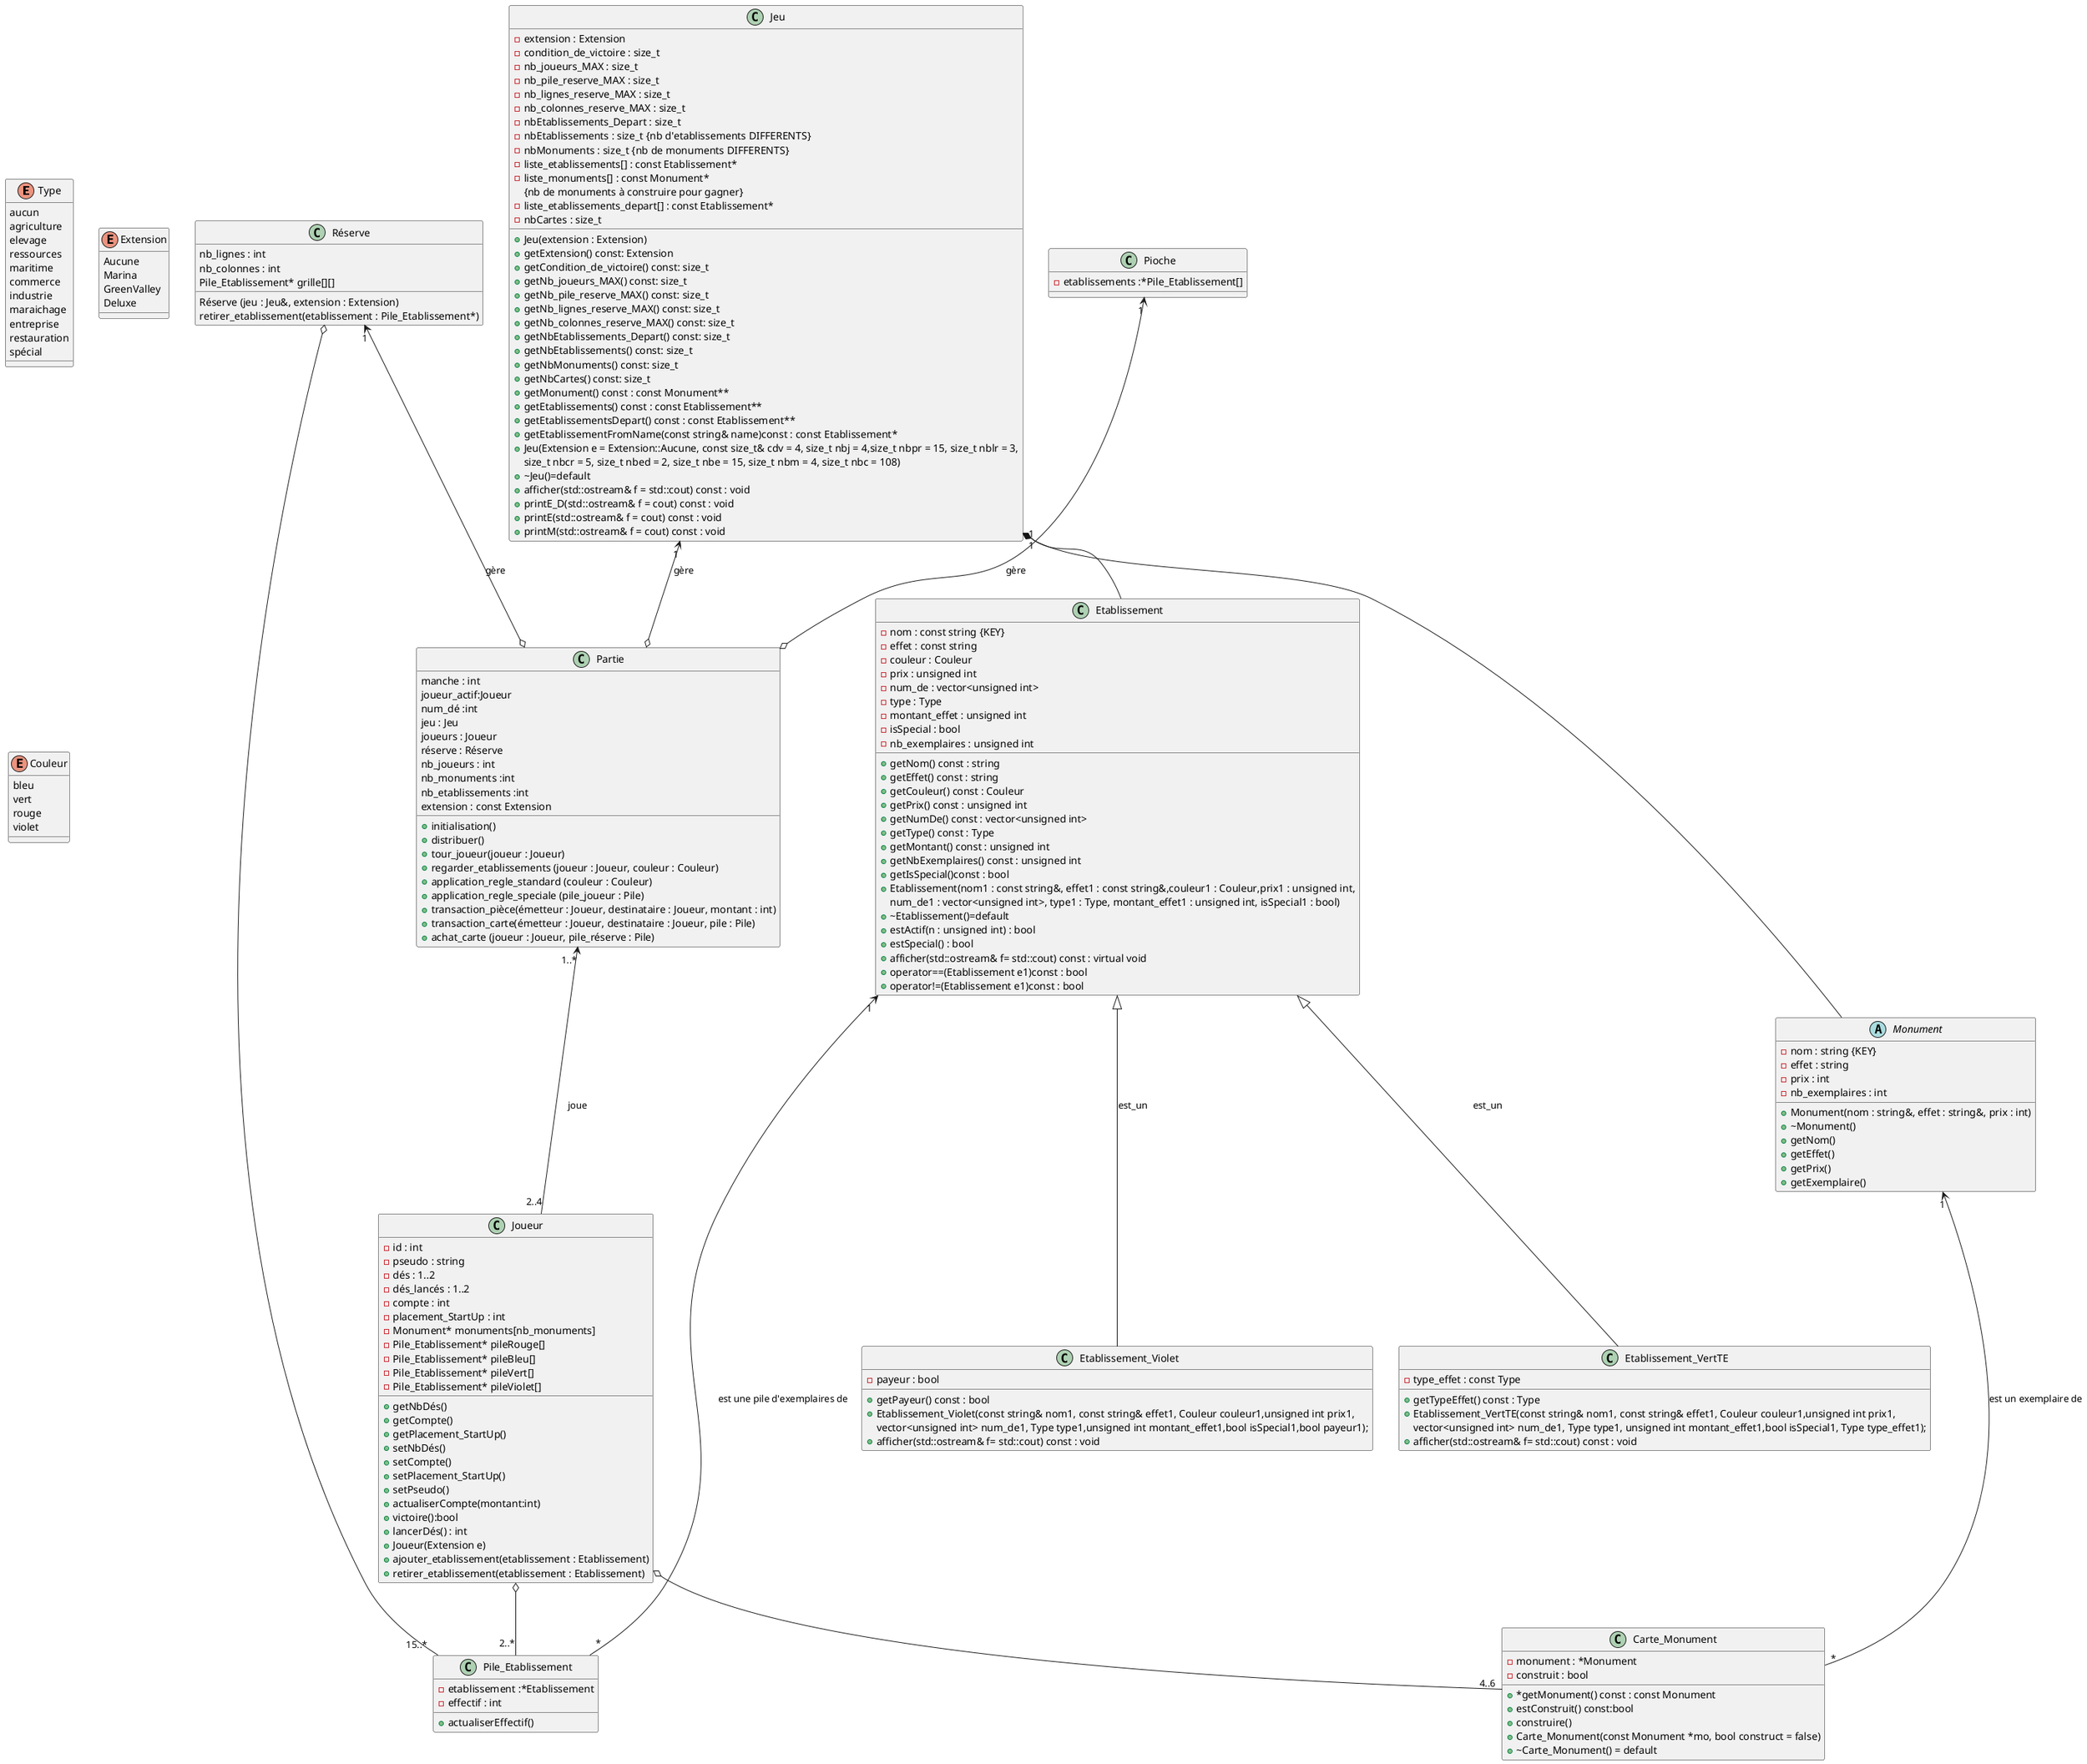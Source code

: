 @startuml
' TODO :
'  - joueur
'  - miniville
'  - monument
'  -Partie
'  - Pile_Etablissement
'  - pioche 
'  - reserve

enum Type
enum Extension
enum Couleur
class Partie
class Jeu
class Monument
class Réserve
class Joueur
class Pile_Etablissement
class Pioche
class Etablissement

enum Type{
aucun
agriculture
elevage
ressources
maritime
commerce
industrie
maraichage
entreprise
restauration
spécial
}
enum Couleur {
bleu
vert
rouge
violet
}
enum Extension {
Aucune
Marina
GreenValley
Deluxe
}

class  Partie{
 manche : int
 joueur_actif:Joueur
 num_dé :int
 jeu : Jeu
 joueurs : Joueur
 réserve : Réserve
 nb_joueurs : int
 nb_monuments :int
 nb_etablissements :int
extension : const Extension
}
Partie : +initialisation()
Partie : +distribuer()
Partie : +tour_joueur(joueur : Joueur)
Partie : +regarder_etablissements (joueur : Joueur, couleur : Couleur)
Partie : +application_regle_standard (couleur : Couleur)
Partie : +application_regle_speciale (pile_joueur : Pile)
Partie : +transaction_pièce(émetteur : Joueur, destinataire : Joueur, montant : int)
Partie : +transaction_carte(émetteur : Joueur, destinataire : Joueur, pile : Pile)
Partie : +achat_carte (joueur : Joueur, pile_réserve : Pile)

class Jeu{
-extension : Extension
-condition_de_victoire : size_t
-nb_joueurs_MAX : size_t
-nb_pile_reserve_MAX : size_t
-nb_lignes_reserve_MAX : size_t
-nb_colonnes_reserve_MAX : size_t
-nbEtablissements_Depart : size_t
-nbEtablissements : size_t {nb d'etablissements DIFFERENTS}
-nbMonuments : size_t {nb de monuments DIFFERENTS}
-liste_etablissements[] : const Etablissement* 
-liste_monuments[] : const Monument* 
{nb de monuments à construire pour gagner}
-liste_etablissements_depart[] : const Etablissement*
-nbCartes : size_t
}
Jeu : +Jeu(extension : Extension)
Jeu : +getExtension() const: Extension
Jeu : +getCondition_de_victoire() const: size_t
Jeu : +getNb_joueurs_MAX() const: size_t
Jeu : +getNb_pile_reserve_MAX() const: size_t
Jeu : +getNb_lignes_reserve_MAX() const: size_t
Jeu : +getNb_colonnes_reserve_MAX() const: size_t
Jeu : +getNbEtablissements_Depart() const: size_t
Jeu : +getNbEtablissements() const: size_t
Jeu : +getNbMonuments() const: size_t
Jeu : +getNbCartes() const: size_t
Jeu : +getMonument() const : const Monument**
Jeu : +getEtablissements() const : const Etablissement**
Jeu : +getEtablissementsDepart() const : const Etablissement** 

Jeu : +getEtablissementFromName(const string& name)const : const Etablissement* 
Jeu : +Jeu(Extension e = Extension::Aucune, const size_t& cdv = 4, size_t nbj = 4,size_t nbpr = 15, size_t nblr = 3,
Jeu : size_t nbcr = 5, size_t nbed = 2, size_t nbe = 15, size_t nbm = 4, size_t nbc = 108)
Jeu : +~Jeu()=default

Jeu : +afficher(std::ostream& f = std::cout) const : void
Jeu : +printE_D(std::ostream& f = cout) const : void
Jeu : +printE(std::ostream& f = cout) const : void
Jeu : +printM(std::ostream& f = cout) const : void


class Carte_Monument {
 -monument : *Monument
 -construit : bool
 
}
Carte_Monument : +*getMonument() const : const Monument 
Carte_Monument : +estConstruit() const:bool
Carte_Monument : +construire()
Carte_Monument : +Carte_Monument(const Monument *mo, bool construct = false)
Carte_Monument : + ~Carte_Monument() = default

abstract Monument {
 -nom : string {KEY}
 -effet : string
 -prix : int
 -nb_exemplaires : int
}
Monument : +Monument(nom : string&, effet : string&, prix : int)
Monument : +~Monument()
Monument : +getNom()
Monument : +getEffet()
Monument : +getPrix()
Monument : +getExemplaire()

class Pioche{
 -etablissements :*Pile_Etablissement[]
}

class  Réserve{
nb_lignes : int
nb_colonnes : int
Pile_Etablissement* grille[][]
}
Réserve : Réserve (jeu : Jeu&, extension : Extension)
Réserve : retirer_etablissement(etablissement : Pile_Etablissement*)

class  Joueur{
 -id : int
 -pseudo : string
 -dés : 1..2
 -dés_lancés : 1..2
 -compte : int
 -placement_StartUp : int
-Monument* monuments[nb_monuments]
-Pile_Etablissement* pileRouge[]
-Pile_Etablissement* pileBleu[]
-Pile_Etablissement* pileVert[]
-Pile_Etablissement* pileViolet[]
}
Joueur : +getNbDés()
Joueur : +getCompte()
Joueur : +getPlacement_StartUp()
Joueur : +setNbDés()
Joueur : +setCompte()
Joueur : +setPlacement_StartUp()
Joueur : +setPseudo()
Joueur : +actualiserCompte(montant:int)
Joueur : +victoire():bool
Joueur : +lancerDés() : int
Joueur : +Joueur(Extension e)
Joueur : +ajouter_etablissement(etablissement : Etablissement)
Joueur : +retirer_etablissement(etablissement : Etablissement)

class Pile_Etablissement{
 -etablissement :*Etablissement
 -effectif : int
}
Pile_Etablissement : +actualiserEffectif()

class Etablissement{
 -nom : const string {KEY}
 -effet : const string
 -couleur : Couleur
 -prix : unsigned int
 -num_de : vector<unsigned int>
 -type : Type
 -montant_effet : unsigned int
 -isSpecial : bool
 -nb_exemplaires : unsigned int
}
Etablissement : +getNom() const : string
Etablissement : +getEffet() const : string
Etablissement : +getCouleur() const : Couleur
Etablissement : +getPrix() const : unsigned int
Etablissement : +getNumDe() const : vector<unsigned int>
Etablissement : +getType() const : Type
Etablissement : +getMontant() const : unsigned int
Etablissement : +getNbExemplaires() const : unsigned int 
Etablissement : +getIsSpecial()const : bool

Etablissement : +Etablissement(nom1 : const string&, effet1 : const string&,couleur1 : Couleur,prix1 : unsigned int,
Etablissement : num_de1 : vector<unsigned int>, type1 : Type, montant_effet1 : unsigned int, isSpecial1 : bool)
Etablissement : + ~Etablissement()=default

Etablissement : +estActif(n : unsigned int) : bool
Etablissement : +estSpecial() : bool
Etablissement : +afficher(std::ostream& f= std::cout) const : virtual void
Etablissement : +operator==(Etablissement e1)const : bool
Etablissement : +operator!=(Etablissement e1)const : bool

class Etablissement_Violet{
 -payeur : bool
} 
Etablissement_Violet : +getPayeur() const : bool
'  TODO : Modifier l'ordre des types
Etablissement_Violet : +Etablissement_Violet(const string& nom1, const string& effet1, Couleur couleur1,unsigned int prix1,
Etablissement_Violet : vector<unsigned int> num_de1, Type type1,unsigned int montant_effet1,bool isSpecial1,bool payeur1);
Etablissement_Violet : +afficher(std::ostream& f= std::cout) const : void


class Etablissement_VertTE{
  -type_effet : const Type 
}
Etablissement_VertTE : +getTypeEffet() const : Type 
Etablissement_VertTE : +Etablissement_VertTE(const string& nom1, const string& effet1, Couleur couleur1,unsigned int prix1,    
Etablissement_VertTE : vector<unsigned int> num_de1, Type type1, unsigned int montant_effet1,bool isSpecial1, Type type_effet1);
Etablissement_VertTE : +afficher(std::ostream& f= std::cout) const : void



Etablissement <|-- Etablissement_Violet : "est_un"
Etablissement <|-- Etablissement_VertTE : "est_un"
Jeu "1" <--o Partie:"gère"
Réserve "1" <--o Partie:"gère"
Pioche "1" <--o Partie:"gère"
Partie "1..*" <-- "2..4" Joueur :"joue"
Jeu "1" *-- Monument
Jeu "1" *-- Etablissement
Joueur o-- "4..6" Carte_Monument
Joueur  o-- "2..*" Pile_Etablissement
Réserve o-- "15..*" Pile_Etablissement
Etablissement  "1"<-- "*" Pile_Etablissement : "est une pile d'exemplaires de"
Monument "1" <-- "*" Carte_Monument :"est un exemplaire de"
@enduml